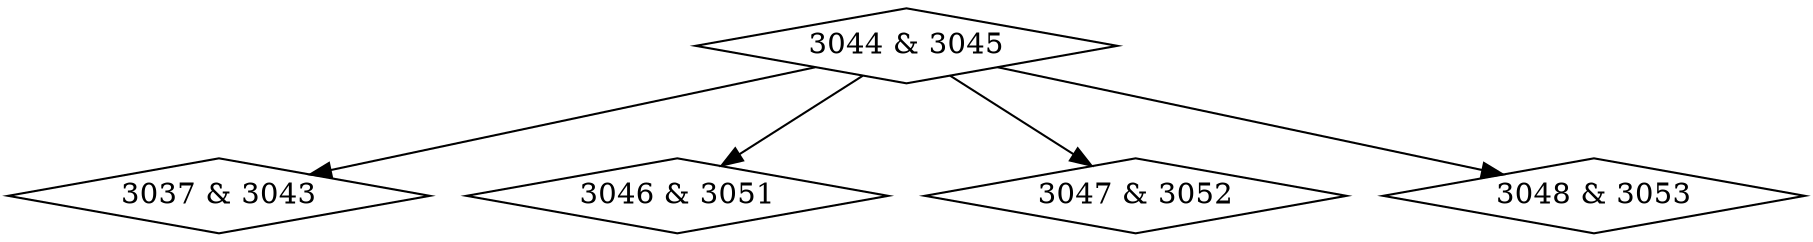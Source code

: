 digraph {
0 [label = "3037 & 3043", shape = diamond];
1 [label = "3044 & 3045", shape = diamond];
2 [label = "3046 & 3051", shape = diamond];
3 [label = "3047 & 3052", shape = diamond];
4 [label = "3048 & 3053", shape = diamond];
1->0;
1->2;
1->3;
1->4;
}
